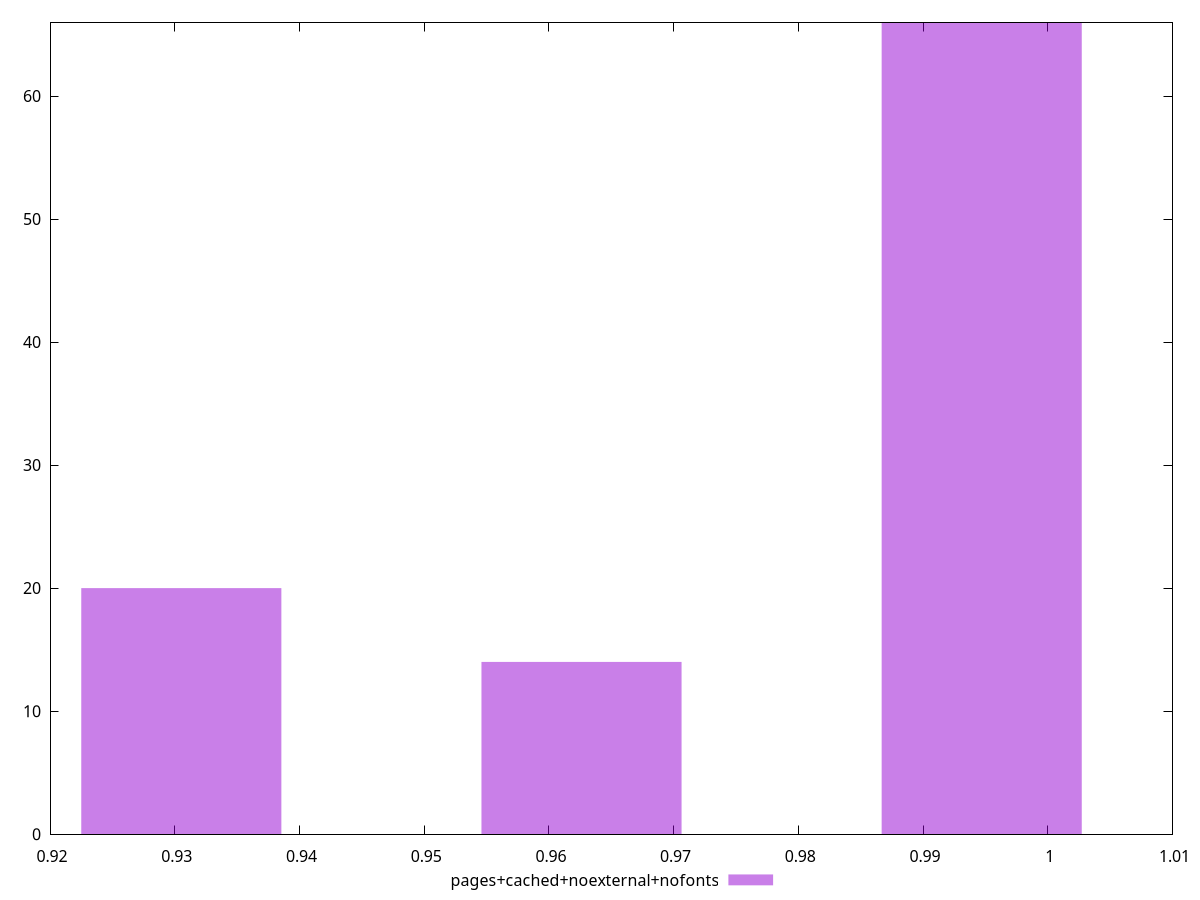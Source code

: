 $_pagesCachedNoexternalNofonts <<EOF
0.9947023421657052 66
0.9626151698377793 14
0.9305279975098533 20
EOF
set key outside below
set terminal pngcairo
set output "report_00004_2020-11-02T20-21-41.718Z/first-contentful-paint/pages+cached+noexternal+nofonts//hist.png"
set yrange [0:66]
set boxwidth 0.016043586163962988
set style fill transparent solid 0.5 noborder
plot $_pagesCachedNoexternalNofonts title "pages+cached+noexternal+nofonts" with boxes ,